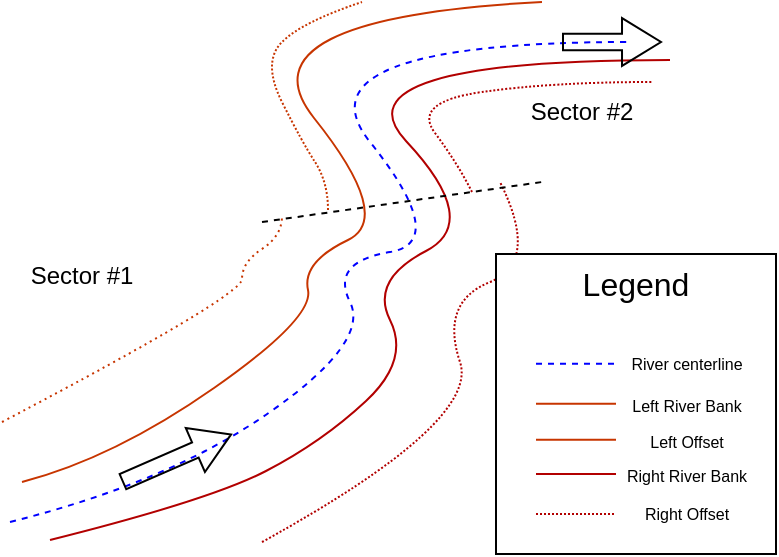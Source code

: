 <mxfile version="24.2.5" type="device">
  <diagram name="Transect definition" id="A8BRmbT5wvfJh32Th10J">
    <mxGraphModel dx="718" dy="227" grid="1" gridSize="10" guides="1" tooltips="1" connect="1" arrows="1" fold="1" page="1" pageScale="1" pageWidth="413" pageHeight="291" math="0" shadow="0">
      <root>
        <mxCell id="0" />
        <mxCell id="1" parent="0" />
        <mxCell id="ZzQDjTmpz0duFavGyw5O-20" value="" style="curved=1;endArrow=none;html=1;rounded=0;endFill=0;fillColor=#e51400;strokeColor=#B20000;dashed=1;dashPattern=1 1;" edge="1" parent="1">
          <mxGeometry width="50" height="50" relative="1" as="geometry">
            <mxPoint x="150" y="570" as="sourcePoint" />
            <mxPoint x="269" y="390" as="targetPoint" />
            <Array as="points">
              <mxPoint x="259" y="510" />
              <mxPoint x="239" y="450" />
              <mxPoint x="289" y="430" />
            </Array>
          </mxGeometry>
        </mxCell>
        <mxCell id="ZzQDjTmpz0duFavGyw5O-1" value="" style="curved=1;endArrow=none;html=1;rounded=0;endFill=0;dashed=1;strokeColor=#0000FF;" edge="1" parent="1">
          <mxGeometry width="50" height="50" relative="1" as="geometry">
            <mxPoint x="24" y="560" as="sourcePoint" />
            <mxPoint x="334" y="320" as="targetPoint" />
            <Array as="points">
              <mxPoint x="104" y="540" />
              <mxPoint x="204" y="470" />
              <mxPoint x="184" y="430" />
              <mxPoint x="244" y="420" />
              <mxPoint x="164" y="320" />
            </Array>
          </mxGeometry>
        </mxCell>
        <mxCell id="ZzQDjTmpz0duFavGyw5O-9" value="" style="curved=1;endArrow=none;html=1;rounded=0;endFill=0;strokeColor=#B20000;fillColor=#e51400;" edge="1" parent="1">
          <mxGeometry width="50" height="50" relative="1" as="geometry">
            <mxPoint x="44" y="569" as="sourcePoint" />
            <mxPoint x="354" y="329" as="targetPoint" />
            <Array as="points">
              <mxPoint x="124" y="549" />
              <mxPoint x="180" y="520" />
              <mxPoint x="224" y="479" />
              <mxPoint x="204" y="439" />
              <mxPoint x="260" y="410" />
              <mxPoint x="184" y="329" />
            </Array>
          </mxGeometry>
        </mxCell>
        <mxCell id="ZzQDjTmpz0duFavGyw5O-10" value="" style="curved=1;endArrow=none;html=1;rounded=0;endFill=0;strokeColor=#C73500;fillColor=#fa6800;" edge="1" parent="1">
          <mxGeometry width="50" height="50" relative="1" as="geometry">
            <mxPoint x="30" y="540" as="sourcePoint" />
            <mxPoint x="290" y="300" as="targetPoint" />
            <Array as="points">
              <mxPoint x="76" y="528" />
              <mxPoint x="176" y="458" />
              <mxPoint x="170" y="430" />
              <mxPoint x="216" y="408" />
              <mxPoint x="136" y="308" />
            </Array>
          </mxGeometry>
        </mxCell>
        <mxCell id="ZzQDjTmpz0duFavGyw5O-11" value="" style="shape=flexArrow;endArrow=classic;html=1;rounded=0;width=8.205;endSize=6.164;endWidth=14.767;" edge="1" parent="1">
          <mxGeometry width="50" height="50" relative="1" as="geometry">
            <mxPoint x="80" y="540" as="sourcePoint" />
            <mxPoint x="135" y="516" as="targetPoint" />
          </mxGeometry>
        </mxCell>
        <mxCell id="ZzQDjTmpz0duFavGyw5O-14" value="" style="endArrow=none;dashed=1;html=1;rounded=0;" edge="1" parent="1">
          <mxGeometry width="50" height="50" relative="1" as="geometry">
            <mxPoint x="150" y="410" as="sourcePoint" />
            <mxPoint x="290" y="390" as="targetPoint" />
          </mxGeometry>
        </mxCell>
        <mxCell id="ZzQDjTmpz0duFavGyw5O-19" value="" style="curved=1;endArrow=none;html=1;rounded=0;endFill=0;fillColor=#fa6800;strokeColor=#C73500;dashed=1;dashPattern=1 2;" edge="1" parent="1">
          <mxGeometry width="50" height="50" relative="1" as="geometry">
            <mxPoint x="20" y="510" as="sourcePoint" />
            <mxPoint x="160" y="407" as="targetPoint" />
            <Array as="points">
              <mxPoint x="140" y="447" />
              <mxPoint x="140" y="430" />
              <mxPoint x="160" y="417" />
            </Array>
          </mxGeometry>
        </mxCell>
        <mxCell id="ZzQDjTmpz0duFavGyw5O-25" value="" style="curved=1;endArrow=none;html=1;rounded=0;endFill=0;dashed=1;dashPattern=1 1;fillColor=#fa6800;strokeColor=#C73500;" edge="1" parent="1">
          <mxGeometry width="50" height="50" relative="1" as="geometry">
            <mxPoint x="183" y="404" as="sourcePoint" />
            <mxPoint x="200" y="300" as="targetPoint" />
            <Array as="points">
              <mxPoint x="183" y="390" />
              <mxPoint x="170" y="370" />
              <mxPoint x="150" y="330" />
              <mxPoint x="170" y="310" />
            </Array>
          </mxGeometry>
        </mxCell>
        <mxCell id="ZzQDjTmpz0duFavGyw5O-26" value="Sector #1" style="text;html=1;align=center;verticalAlign=middle;whiteSpace=wrap;rounded=0;fillColor=default;" vertex="1" parent="1">
          <mxGeometry x="30" y="422" width="60" height="30" as="geometry" />
        </mxCell>
        <mxCell id="ZzQDjTmpz0duFavGyw5O-29" value="Sector #2" style="text;html=1;align=center;verticalAlign=middle;whiteSpace=wrap;rounded=0;fillColor=default;" vertex="1" parent="1">
          <mxGeometry x="280" y="340" width="60" height="30" as="geometry" />
        </mxCell>
        <mxCell id="ZzQDjTmpz0duFavGyw5O-30" value="" style="shape=flexArrow;endArrow=classic;html=1;rounded=0;width=8.205;endSize=6.164;endWidth=14.767;" edge="1" parent="1">
          <mxGeometry width="50" height="50" relative="1" as="geometry">
            <mxPoint x="300" y="320" as="sourcePoint" />
            <mxPoint x="350" y="320" as="targetPoint" />
          </mxGeometry>
        </mxCell>
        <mxCell id="ZzQDjTmpz0duFavGyw5O-31" value="" style="curved=1;endArrow=none;html=1;rounded=0;endFill=0;dashed=1;dashPattern=1 1;fillColor=#e51400;strokeColor=#B20000;" edge="1" parent="1">
          <mxGeometry width="50" height="50" relative="1" as="geometry">
            <mxPoint x="255" y="395" as="sourcePoint" />
            <mxPoint x="345" y="340" as="targetPoint" />
            <Array as="points">
              <mxPoint x="248" y="381" />
              <mxPoint x="225" y="350" />
              <mxPoint x="295" y="340" />
            </Array>
          </mxGeometry>
        </mxCell>
        <mxCell id="ZzQDjTmpz0duFavGyw5O-36" value="" style="group" vertex="1" connectable="0" parent="1">
          <mxGeometry x="267" y="426" width="140" height="150" as="geometry" />
        </mxCell>
        <mxCell id="ZzQDjTmpz0duFavGyw5O-8" value="" style="rounded=0;whiteSpace=wrap;html=1;movable=1;resizable=1;rotatable=1;deletable=1;editable=1;locked=0;connectable=1;" vertex="1" parent="ZzQDjTmpz0duFavGyw5O-36">
          <mxGeometry width="140" height="150" as="geometry" />
        </mxCell>
        <mxCell id="ZzQDjTmpz0duFavGyw5O-3" value="Legend" style="text;html=1;align=center;verticalAlign=middle;whiteSpace=wrap;rounded=0;fontSize=16;" vertex="1" parent="ZzQDjTmpz0duFavGyw5O-36">
          <mxGeometry x="40" width="60" height="30" as="geometry" />
        </mxCell>
        <mxCell id="ZzQDjTmpz0duFavGyw5O-6" value="River&amp;nbsp;&lt;span style=&quot;background-color: initial;&quot;&gt;centerline&lt;/span&gt;" style="text;html=1;align=center;verticalAlign=middle;resizable=0;points=[];autosize=1;strokeColor=none;fillColor=none;fontSize=8;" vertex="1" parent="ZzQDjTmpz0duFavGyw5O-36">
          <mxGeometry x="55" y="45" width="80" height="20" as="geometry" />
        </mxCell>
        <mxCell id="ZzQDjTmpz0duFavGyw5O-4" value="" style="curved=0;endArrow=none;html=1;rounded=0;endFill=0;dashed=1;strokeColor=#0000FF;" edge="1" parent="ZzQDjTmpz0duFavGyw5O-36">
          <mxGeometry width="50" height="50" relative="1" as="geometry">
            <mxPoint x="20" y="54.84" as="sourcePoint" />
            <mxPoint x="60" y="54.84" as="targetPoint" />
          </mxGeometry>
        </mxCell>
        <mxCell id="ZzQDjTmpz0duFavGyw5O-21" value="" style="curved=0;endArrow=none;html=1;rounded=0;endFill=0;strokeColor=#C73500;fillColor=#fa6800;" edge="1" parent="ZzQDjTmpz0duFavGyw5O-36">
          <mxGeometry width="50" height="50" relative="1" as="geometry">
            <mxPoint x="20" y="74.84" as="sourcePoint" />
            <mxPoint x="60" y="74.84" as="targetPoint" />
          </mxGeometry>
        </mxCell>
        <mxCell id="ZzQDjTmpz0duFavGyw5O-22" value="Left River&amp;nbsp;&lt;span style=&quot;background-color: initial;&quot;&gt;Bank&lt;/span&gt;" style="text;html=1;align=center;verticalAlign=middle;resizable=0;points=[];autosize=1;strokeColor=none;fillColor=none;fontSize=8;" vertex="1" parent="ZzQDjTmpz0duFavGyw5O-36">
          <mxGeometry x="55" y="66" width="80" height="20" as="geometry" />
        </mxCell>
        <mxCell id="ZzQDjTmpz0duFavGyw5O-23" value="" style="curved=0;endArrow=none;html=1;rounded=0;endFill=0;strokeColor=#B20000;fillColor=#e51400;" edge="1" parent="ZzQDjTmpz0duFavGyw5O-36">
          <mxGeometry width="50" height="50" relative="1" as="geometry">
            <mxPoint x="20" y="110" as="sourcePoint" />
            <mxPoint x="60" y="110" as="targetPoint" />
          </mxGeometry>
        </mxCell>
        <mxCell id="ZzQDjTmpz0duFavGyw5O-24" value="Right River&amp;nbsp;&lt;span style=&quot;background-color: initial;&quot;&gt;Bank&lt;/span&gt;" style="text;html=1;align=center;verticalAlign=middle;resizable=0;points=[];autosize=1;strokeColor=none;fillColor=none;fontSize=8;" vertex="1" parent="ZzQDjTmpz0duFavGyw5O-36">
          <mxGeometry x="55" y="101" width="80" height="20" as="geometry" />
        </mxCell>
        <mxCell id="ZzQDjTmpz0duFavGyw5O-32" value="" style="curved=0;endArrow=none;html=1;rounded=0;endFill=0;strokeColor=#B20000;fillColor=#e51400;dashed=1;dashPattern=1 1;" edge="1" parent="ZzQDjTmpz0duFavGyw5O-36">
          <mxGeometry width="50" height="50" relative="1" as="geometry">
            <mxPoint x="20" y="130" as="sourcePoint" />
            <mxPoint x="60" y="130" as="targetPoint" />
          </mxGeometry>
        </mxCell>
        <mxCell id="ZzQDjTmpz0duFavGyw5O-33" value="Right Offset" style="text;html=1;align=center;verticalAlign=middle;resizable=0;points=[];autosize=1;strokeColor=none;fillColor=none;fontSize=8;" vertex="1" parent="ZzQDjTmpz0duFavGyw5O-36">
          <mxGeometry x="60" y="120" width="70" height="20" as="geometry" />
        </mxCell>
        <mxCell id="ZzQDjTmpz0duFavGyw5O-34" value="Left Offset" style="text;html=1;align=center;verticalAlign=middle;resizable=0;points=[];autosize=1;strokeColor=none;fillColor=none;fontSize=8;" vertex="1" parent="ZzQDjTmpz0duFavGyw5O-36">
          <mxGeometry x="65" y="84" width="60" height="20" as="geometry" />
        </mxCell>
        <mxCell id="ZzQDjTmpz0duFavGyw5O-35" value="" style="curved=0;endArrow=none;html=1;rounded=0;endFill=0;strokeColor=#C73500;fillColor=#fa6800;" edge="1" parent="ZzQDjTmpz0duFavGyw5O-36">
          <mxGeometry width="50" height="50" relative="1" as="geometry">
            <mxPoint x="20" y="92.84" as="sourcePoint" />
            <mxPoint x="60" y="92.84" as="targetPoint" />
          </mxGeometry>
        </mxCell>
      </root>
    </mxGraphModel>
  </diagram>
</mxfile>
